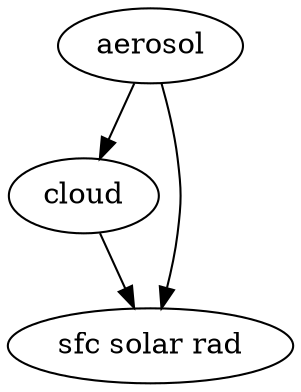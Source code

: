 digraph G {
	c[label="cloud"];
	a[label="aerosol"];
	s[label="sfc solar rad"];

	a -> c;
	c -> s;
	a -> s;

}
